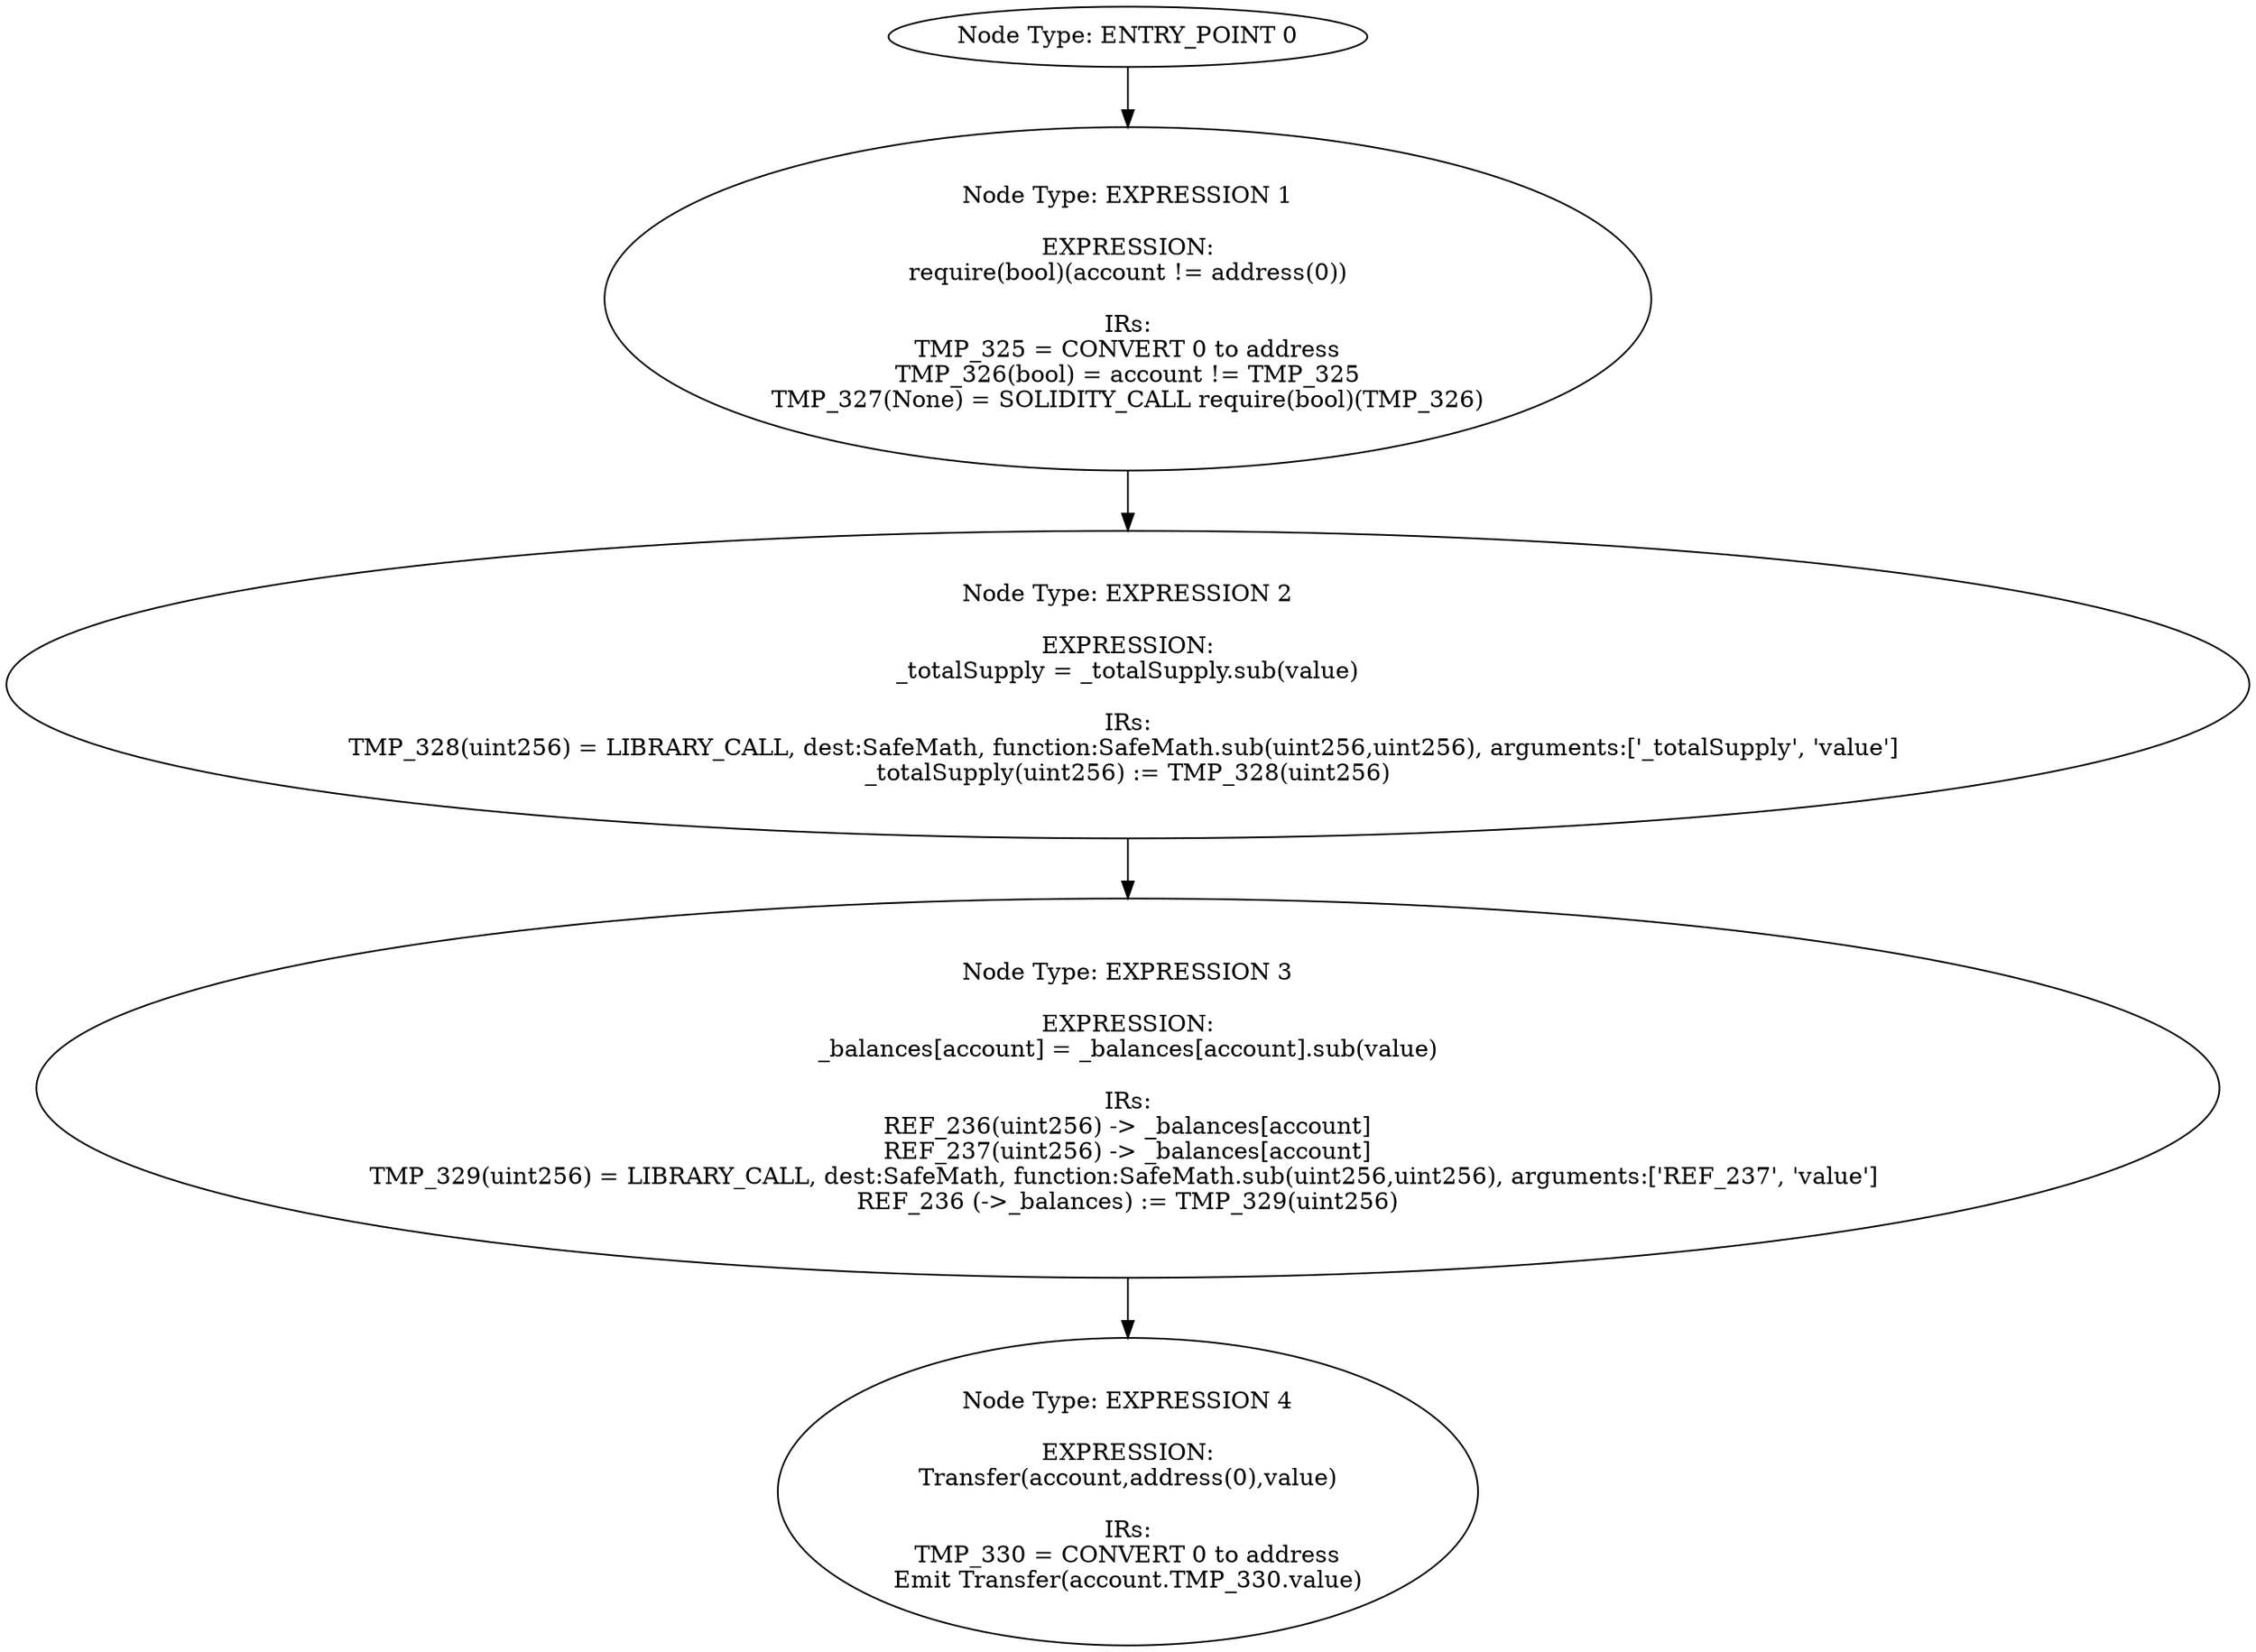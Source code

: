 digraph{
0[label="Node Type: ENTRY_POINT 0
"];
0->1;
1[label="Node Type: EXPRESSION 1

EXPRESSION:
require(bool)(account != address(0))

IRs:
TMP_325 = CONVERT 0 to address
TMP_326(bool) = account != TMP_325
TMP_327(None) = SOLIDITY_CALL require(bool)(TMP_326)"];
1->2;
2[label="Node Type: EXPRESSION 2

EXPRESSION:
_totalSupply = _totalSupply.sub(value)

IRs:
TMP_328(uint256) = LIBRARY_CALL, dest:SafeMath, function:SafeMath.sub(uint256,uint256), arguments:['_totalSupply', 'value'] 
_totalSupply(uint256) := TMP_328(uint256)"];
2->3;
3[label="Node Type: EXPRESSION 3

EXPRESSION:
_balances[account] = _balances[account].sub(value)

IRs:
REF_236(uint256) -> _balances[account]
REF_237(uint256) -> _balances[account]
TMP_329(uint256) = LIBRARY_CALL, dest:SafeMath, function:SafeMath.sub(uint256,uint256), arguments:['REF_237', 'value'] 
REF_236 (->_balances) := TMP_329(uint256)"];
3->4;
4[label="Node Type: EXPRESSION 4

EXPRESSION:
Transfer(account,address(0),value)

IRs:
TMP_330 = CONVERT 0 to address
Emit Transfer(account.TMP_330.value)"];
}

